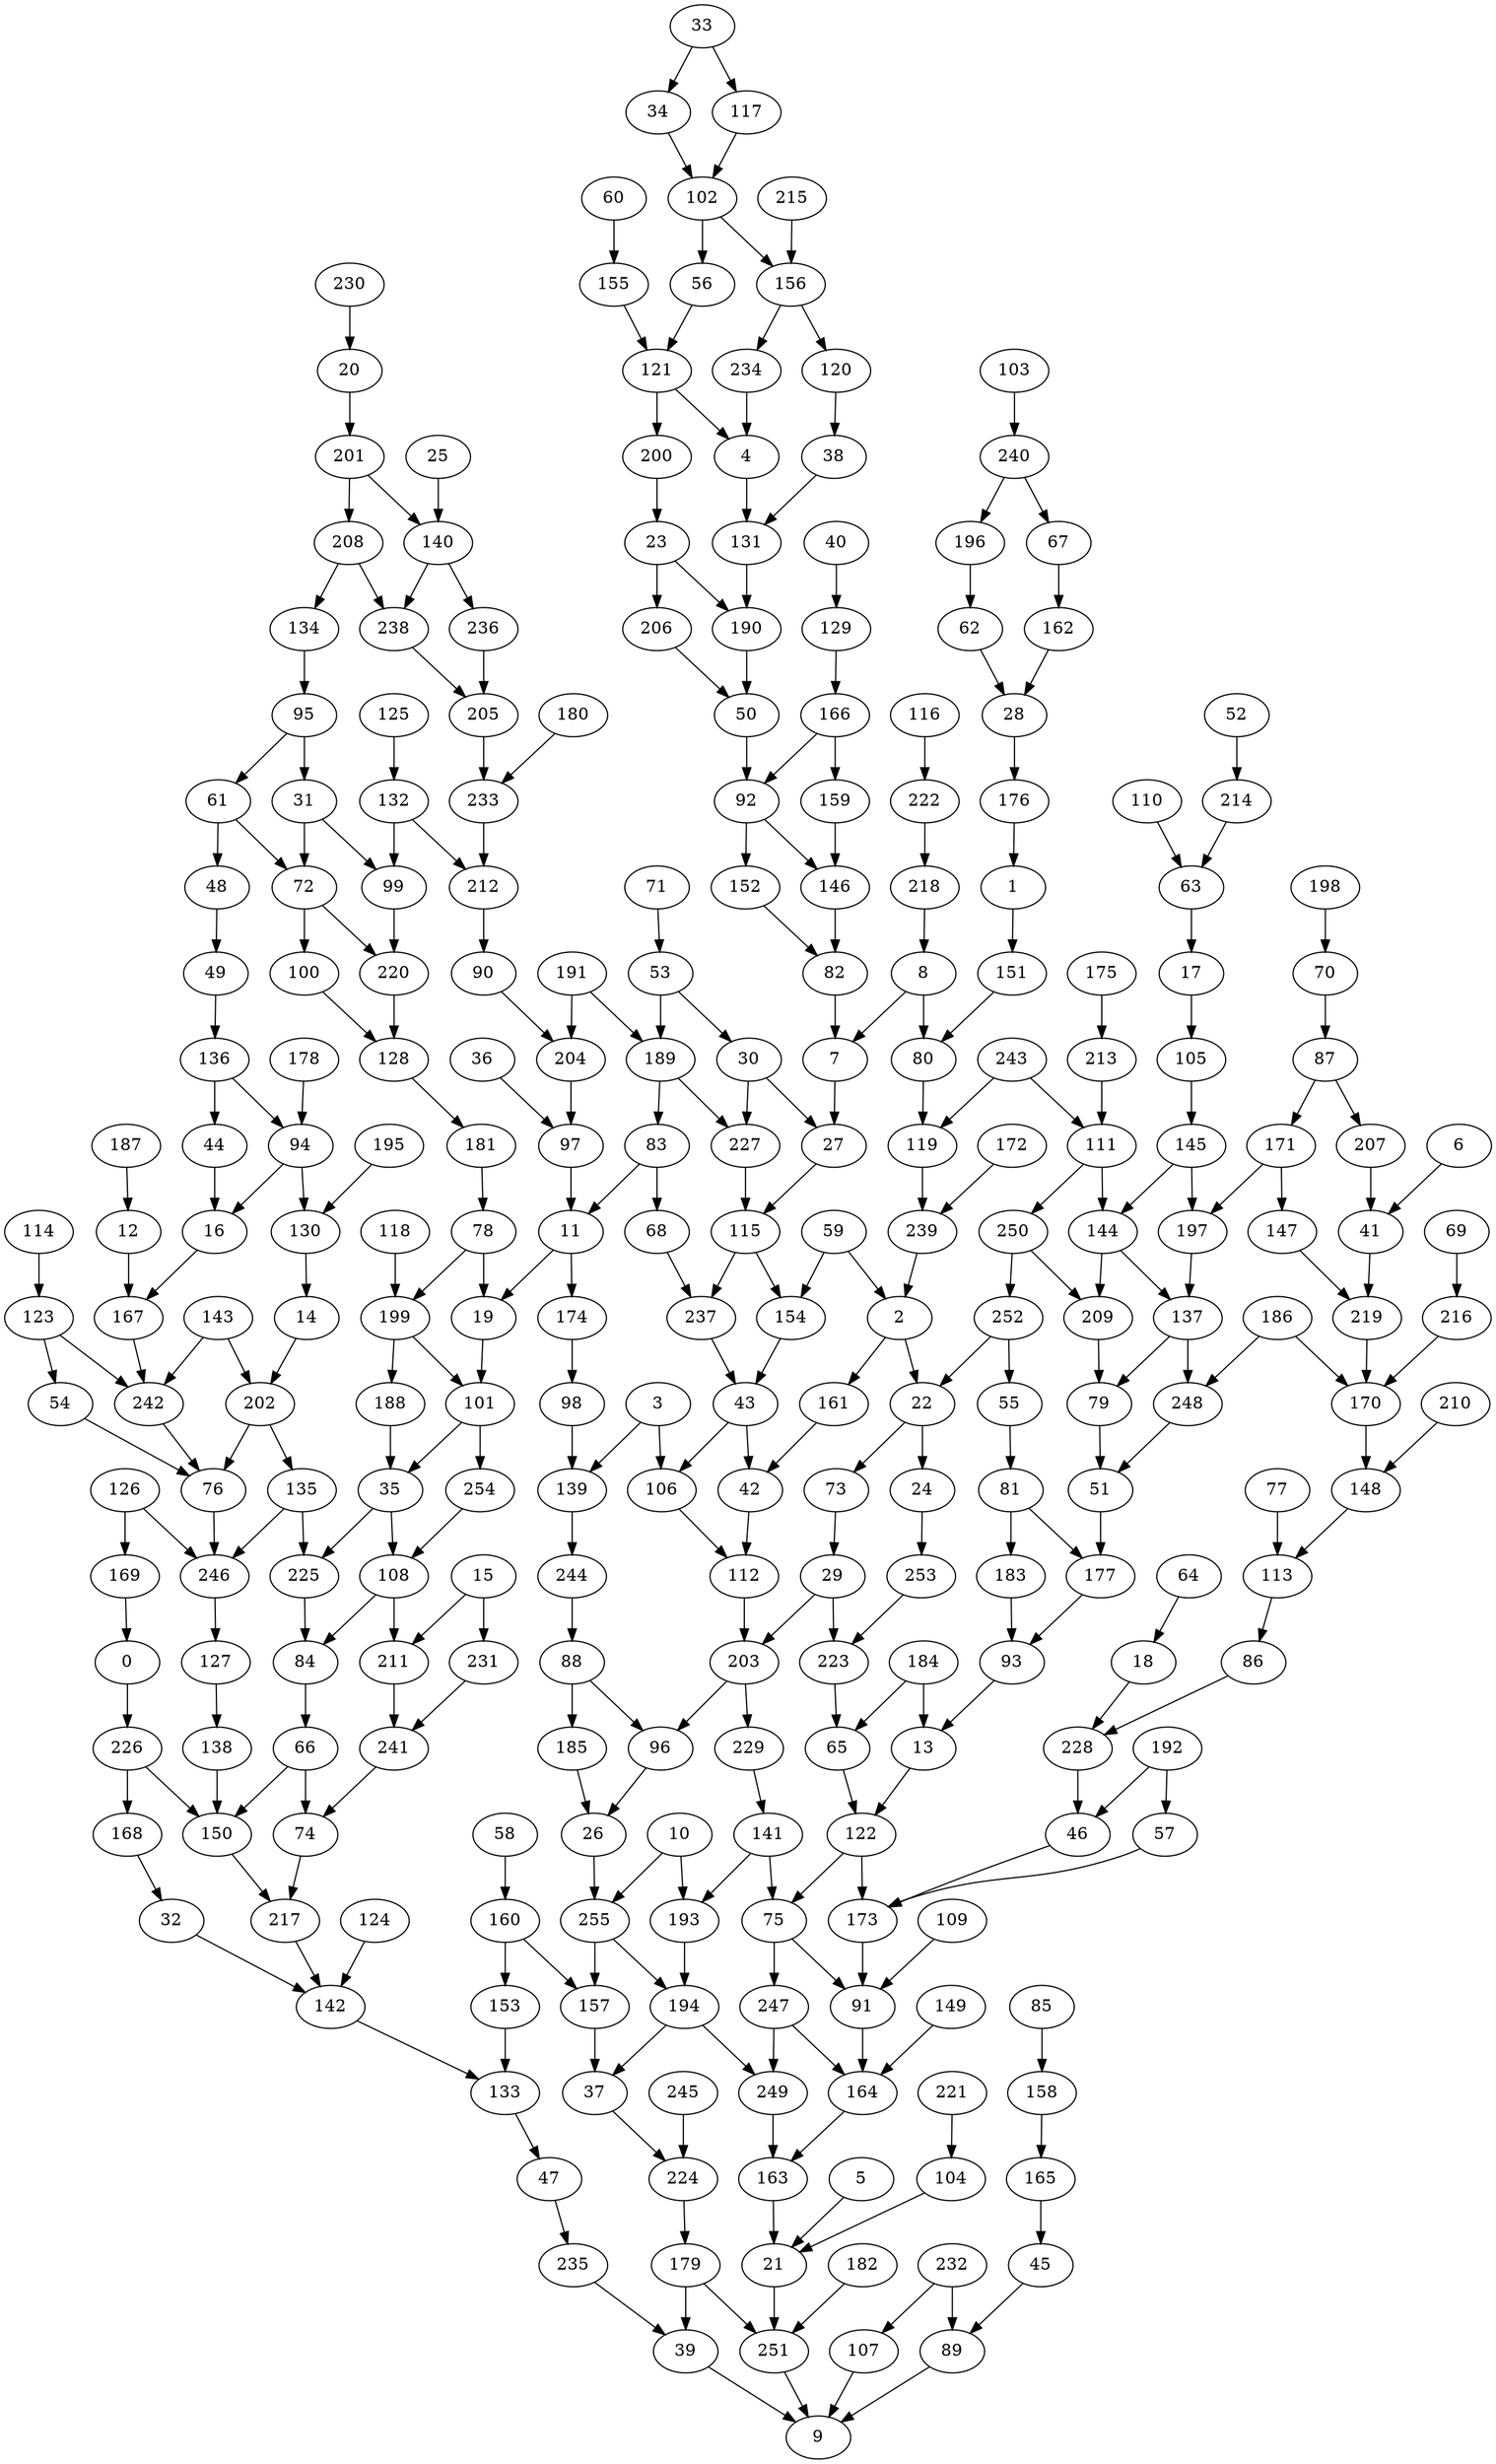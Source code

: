strict digraph "" {
	0 -> 226;
	169 -> 0;
	1 -> 151;
	176 -> 1;
	2 -> 22;
	2 -> 161;
	59 -> 2;
	59 -> 154;
	239 -> 2;
	4 -> 131;
	121 -> 4;
	121 -> 200;
	234 -> 4;
	7 -> 27;
	8 -> 7;
	8 -> 80;
	82 -> 7;
	218 -> 8;
	39 -> 9;
	89 -> 9;
	107 -> 9;
	251 -> 9;
	11 -> 19;
	11 -> 174;
	83 -> 11;
	83 -> 68;
	97 -> 11;
	12 -> 167;
	187 -> 12;
	13 -> 122;
	93 -> 13;
	184 -> 13;
	184 -> 65;
	14 -> 202;
	130 -> 14;
	16 -> 167;
	44 -> 16;
	94 -> 130;
	94 -> 16;
	17 -> 105;
	63 -> 17;
	18 -> 228;
	64 -> 18;
	19 -> 101;
	78 -> 19;
	78 -> 199;
	20 -> 201;
	230 -> 20;
	21 -> 251;
	5 -> 21;
	104 -> 21;
	163 -> 21;
	22 -> 24;
	22 -> 73;
	252 -> 22;
	252 -> 55;
	23 -> 190;
	23 -> 206;
	200 -> 23;
	24 -> 253;
	26 -> 255;
	96 -> 26;
	185 -> 26;
	27 -> 115;
	30 -> 27;
	30 -> 227;
	28 -> 176;
	62 -> 28;
	162 -> 28;
	29 -> 223;
	29 -> 203;
	73 -> 29;
	53 -> 30;
	53 -> 189;
	31 -> 72;
	31 -> 99;
	95 -> 31;
	95 -> 61;
	32 -> 142;
	168 -> 32;
	34 -> 102;
	33 -> 34;
	33 -> 117;
	35 -> 108;
	35 -> 225;
	101 -> 35;
	101 -> 254;
	188 -> 35;
	37 -> 224;
	157 -> 37;
	194 -> 37;
	194 -> 249;
	38 -> 131;
	120 -> 38;
	179 -> 39;
	179 -> 251;
	235 -> 39;
	41 -> 219;
	6 -> 41;
	207 -> 41;
	42 -> 112;
	43 -> 42;
	43 -> 106;
	161 -> 42;
	154 -> 43;
	237 -> 43;
	136 -> 44;
	136 -> 94;
	45 -> 89;
	165 -> 45;
	46 -> 173;
	192 -> 46;
	192 -> 57;
	228 -> 46;
	47 -> 235;
	133 -> 47;
	48 -> 49;
	61 -> 48;
	61 -> 72;
	49 -> 136;
	50 -> 92;
	190 -> 50;
	206 -> 50;
	51 -> 177;
	79 -> 51;
	248 -> 51;
	71 -> 53;
	54 -> 76;
	123 -> 54;
	123 -> 242;
	55 -> 81;
	56 -> 121;
	102 -> 56;
	102 -> 156;
	57 -> 173;
	196 -> 62;
	110 -> 63;
	214 -> 63;
	65 -> 122;
	223 -> 65;
	66 -> 74;
	66 -> 150;
	84 -> 66;
	67 -> 162;
	240 -> 196;
	240 -> 67;
	68 -> 237;
	70 -> 87;
	198 -> 70;
	72 -> 100;
	72 -> 220;
	74 -> 217;
	241 -> 74;
	75 -> 91;
	75 -> 247;
	122 -> 75;
	122 -> 173;
	141 -> 75;
	141 -> 193;
	76 -> 246;
	202 -> 76;
	202 -> 135;
	242 -> 76;
	181 -> 78;
	137 -> 79;
	137 -> 248;
	209 -> 79;
	80 -> 119;
	151 -> 80;
	81 -> 177;
	81 -> 183;
	146 -> 82;
	152 -> 82;
	189 -> 83;
	189 -> 227;
	108 -> 84;
	108 -> 211;
	225 -> 84;
	86 -> 228;
	113 -> 86;
	87 -> 207;
	87 -> 171;
	88 -> 96;
	88 -> 185;
	244 -> 88;
	232 -> 89;
	232 -> 107;
	90 -> 204;
	212 -> 90;
	91 -> 164;
	109 -> 91;
	173 -> 91;
	92 -> 146;
	92 -> 152;
	166 -> 92;
	166 -> 159;
	177 -> 93;
	183 -> 93;
	178 -> 94;
	134 -> 95;
	203 -> 96;
	203 -> 229;
	36 -> 97;
	204 -> 97;
	98 -> 139;
	174 -> 98;
	99 -> 220;
	132 -> 212;
	132 -> 99;
	100 -> 128;
	199 -> 101;
	199 -> 188;
	117 -> 102;
	221 -> 104;
	105 -> 145;
	106 -> 112;
	3 -> 106;
	3 -> 139;
	254 -> 108;
	111 -> 144;
	111 -> 250;
	213 -> 111;
	243 -> 111;
	243 -> 119;
	112 -> 203;
	77 -> 113;
	148 -> 113;
	115 -> 154;
	115 -> 237;
	227 -> 115;
	119 -> 239;
	156 -> 234;
	156 -> 120;
	155 -> 121;
	114 -> 123;
	127 -> 138;
	246 -> 127;
	128 -> 181;
	220 -> 128;
	129 -> 166;
	40 -> 129;
	195 -> 130;
	131 -> 190;
	125 -> 132;
	142 -> 133;
	153 -> 133;
	208 -> 134;
	208 -> 238;
	135 -> 225;
	135 -> 246;
	144 -> 137;
	144 -> 209;
	197 -> 137;
	138 -> 150;
	139 -> 244;
	140 -> 236;
	140 -> 238;
	25 -> 140;
	201 -> 208;
	201 -> 140;
	229 -> 141;
	124 -> 142;
	217 -> 142;
	145 -> 144;
	145 -> 197;
	159 -> 146;
	147 -> 219;
	171 -> 197;
	171 -> 147;
	170 -> 148;
	210 -> 148;
	150 -> 217;
	226 -> 168;
	226 -> 150;
	160 -> 157;
	160 -> 153;
	60 -> 155;
	215 -> 156;
	255 -> 157;
	255 -> 194;
	158 -> 165;
	85 -> 158;
	58 -> 160;
	164 -> 163;
	249 -> 163;
	149 -> 164;
	247 -> 164;
	247 -> 249;
	167 -> 242;
	126 -> 169;
	126 -> 246;
	186 -> 248;
	186 -> 170;
	216 -> 170;
	219 -> 170;
	224 -> 179;
	191 -> 189;
	191 -> 204;
	193 -> 194;
	10 -> 255;
	10 -> 193;
	118 -> 199;
	143 -> 202;
	143 -> 242;
	205 -> 233;
	236 -> 205;
	238 -> 205;
	250 -> 252;
	250 -> 209;
	211 -> 241;
	15 -> 211;
	15 -> 231;
	233 -> 212;
	175 -> 213;
	52 -> 214;
	69 -> 216;
	222 -> 218;
	116 -> 222;
	253 -> 223;
	245 -> 224;
	231 -> 241;
	180 -> 233;
	172 -> 239;
	103 -> 240;
	182 -> 251;
}
